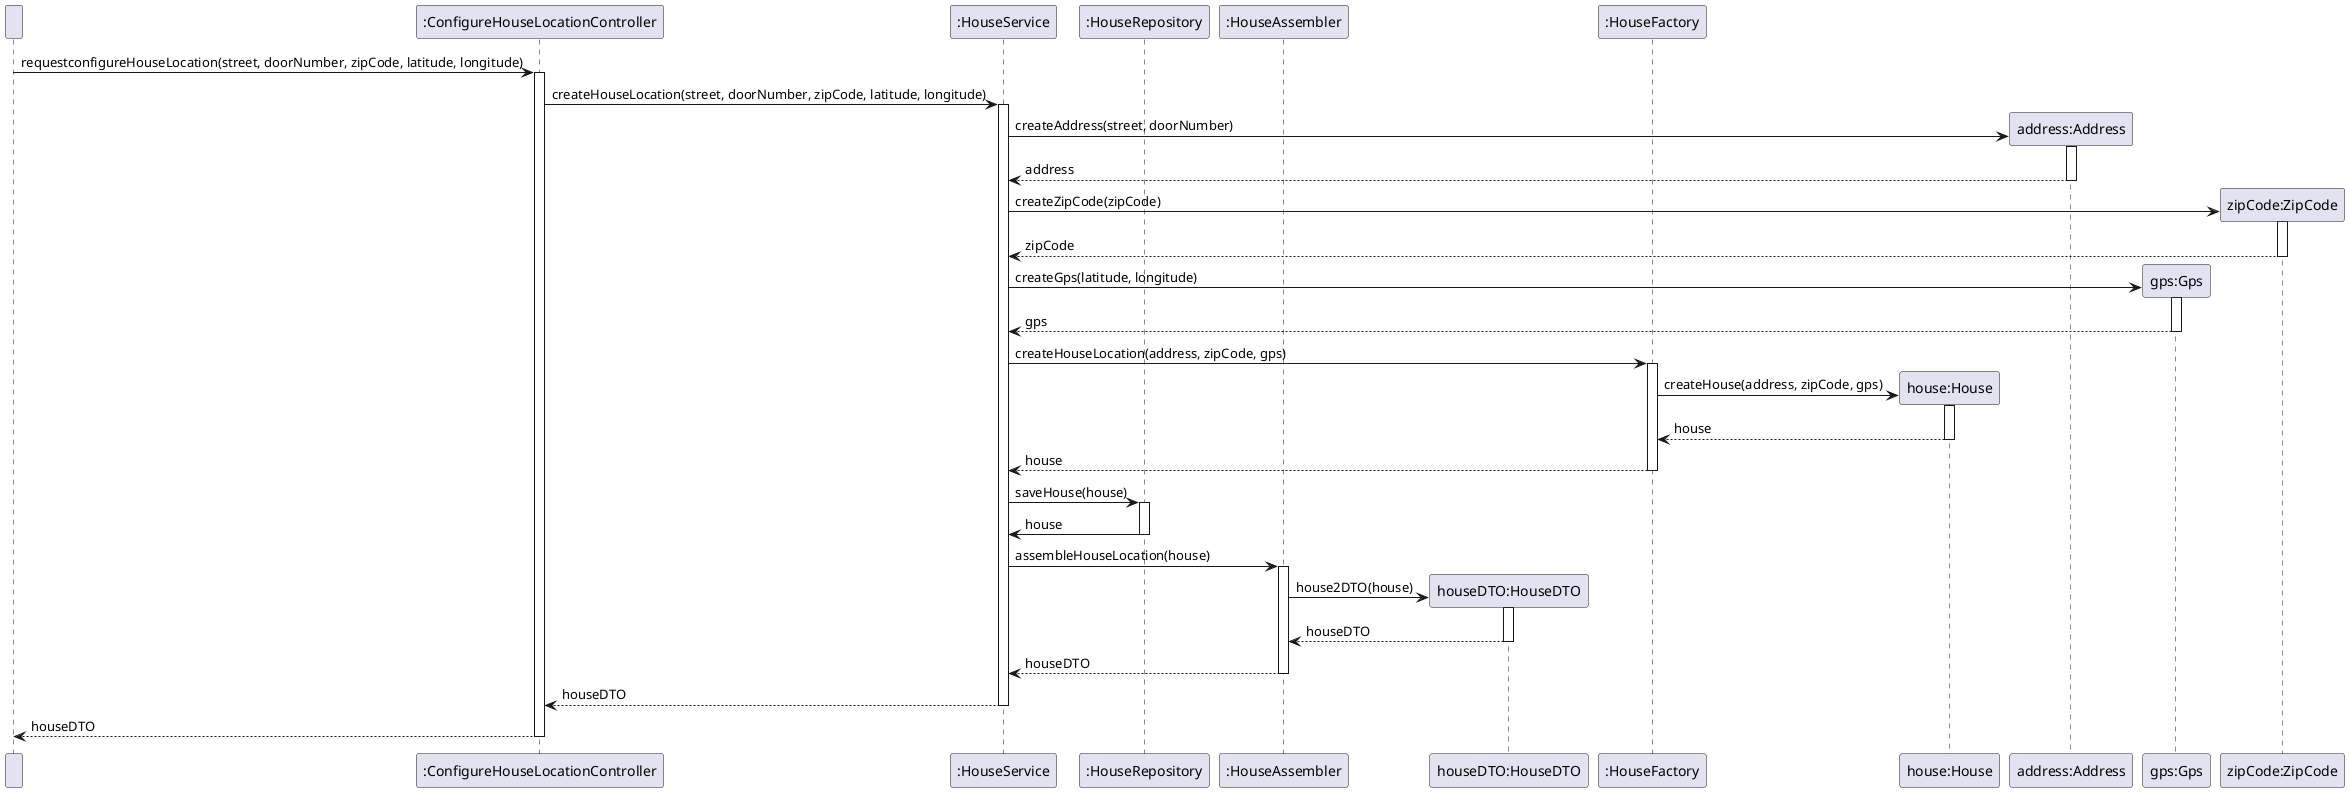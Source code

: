 @startuml

participant " "
participant ":ConfigureHouseLocationController" as ConfigureHouseLocationController

participant ":HouseService" as Service
participant ":HouseRepository" as Repository
participant ":HouseAssembler" as Assembler
participant "houseDTO:HouseDTO" as DTO
participant ":HouseFactory" as Factory
participant "house:House" as House
participant "address:Address" as Address
participant "gps:Gps" as Gps
participant "zipCode:ZipCode" as ZipCode

" " -> ConfigureHouseLocationController : requestconfigureHouseLocation(street, doorNumber, zipCode, latitude, longitude)
activate ConfigureHouseLocationController
ConfigureHouseLocationController -> Service : createHouseLocation(street, doorNumber, zipCode, latitude, longitude)
activate Service
create Address
Service -> Address: createAddress(street, doorNumber)
activate Address
Address --> Service: address
deactivate Address
create ZipCode
Service -> ZipCode: createZipCode(zipCode)
activate ZipCode
ZipCode --> Service: zipCode
deactivate ZipCode
create Gps
Service -> Gps: createGps(latitude, longitude)
activate Gps
Gps --> Service: gps
deactivate Gps


Service -> Factory : createHouseLocation(address, zipCode, gps)
activate Factory
create House
Factory -> House: createHouse(address, zipCode, gps)
activate House
House --> Factory: house
deactivate House
Factory --> Service: house
deactivate Factory
Service -> Repository : saveHouse(house)
activate Repository
Repository -> Service : house
deactivate Repository


Service -> Assembler : assembleHouseLocation(house)
activate Assembler
create DTO
Assembler -> DTO : house2DTO(house)
activate DTO
DTO --> Assembler : houseDTO
deactivate DTO
Assembler --> Service : houseDTO
deactivate Assembler
Service --> ConfigureHouseLocationController : houseDTO
deactivate Service
" " <-- ConfigureHouseLocationController : houseDTO
deactivate ConfigureHouseLocationController

@enduml